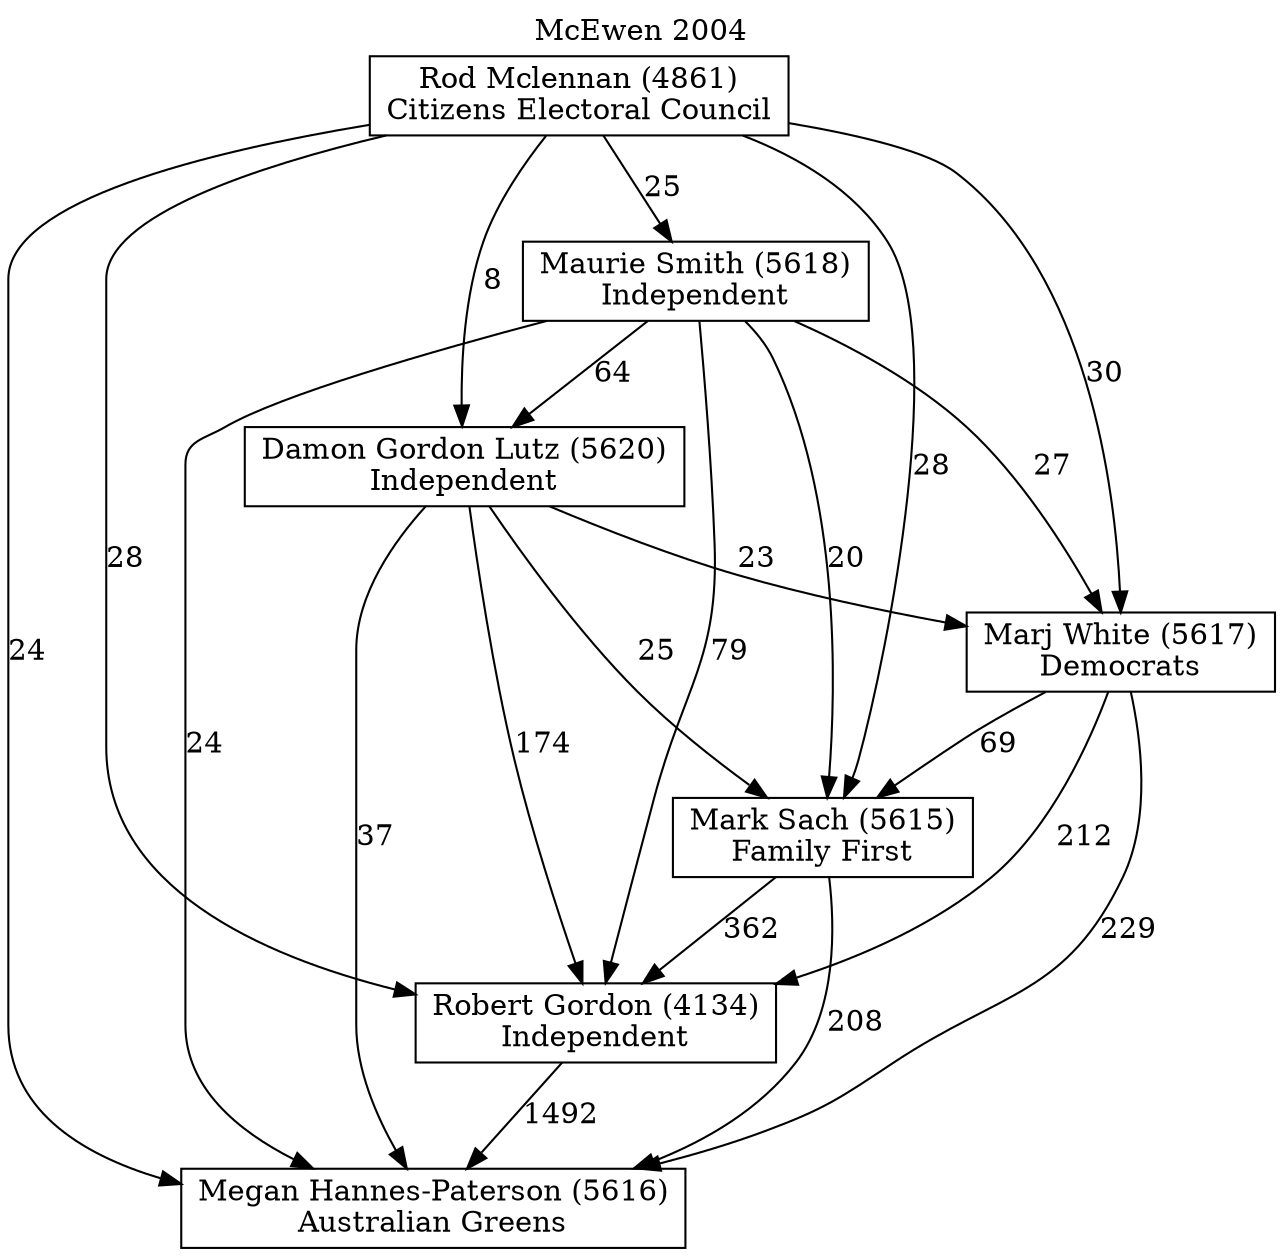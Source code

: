 // House preference flow
digraph "Megan Hannes-Paterson (5616)_McEwen_2004" {
	graph [label="McEwen 2004" labelloc=t mclimit=10]
	node [shape=box]
	"Megan Hannes-Paterson (5616)" [label="Megan Hannes-Paterson (5616)
Australian Greens"]
	"Robert Gordon (4134)" [label="Robert Gordon (4134)
Independent"]
	"Mark Sach (5615)" [label="Mark Sach (5615)
Family First"]
	"Marj White (5617)" [label="Marj White (5617)
Democrats"]
	"Damon Gordon Lutz (5620)" [label="Damon Gordon Lutz (5620)
Independent"]
	"Maurie Smith (5618)" [label="Maurie Smith (5618)
Independent"]
	"Rod Mclennan (4861)" [label="Rod Mclennan (4861)
Citizens Electoral Council"]
	"Megan Hannes-Paterson (5616)" [label="Megan Hannes-Paterson (5616)
Australian Greens"]
	"Mark Sach (5615)" [label="Mark Sach (5615)
Family First"]
	"Marj White (5617)" [label="Marj White (5617)
Democrats"]
	"Damon Gordon Lutz (5620)" [label="Damon Gordon Lutz (5620)
Independent"]
	"Maurie Smith (5618)" [label="Maurie Smith (5618)
Independent"]
	"Rod Mclennan (4861)" [label="Rod Mclennan (4861)
Citizens Electoral Council"]
	"Megan Hannes-Paterson (5616)" [label="Megan Hannes-Paterson (5616)
Australian Greens"]
	"Marj White (5617)" [label="Marj White (5617)
Democrats"]
	"Damon Gordon Lutz (5620)" [label="Damon Gordon Lutz (5620)
Independent"]
	"Maurie Smith (5618)" [label="Maurie Smith (5618)
Independent"]
	"Rod Mclennan (4861)" [label="Rod Mclennan (4861)
Citizens Electoral Council"]
	"Megan Hannes-Paterson (5616)" [label="Megan Hannes-Paterson (5616)
Australian Greens"]
	"Damon Gordon Lutz (5620)" [label="Damon Gordon Lutz (5620)
Independent"]
	"Maurie Smith (5618)" [label="Maurie Smith (5618)
Independent"]
	"Rod Mclennan (4861)" [label="Rod Mclennan (4861)
Citizens Electoral Council"]
	"Megan Hannes-Paterson (5616)" [label="Megan Hannes-Paterson (5616)
Australian Greens"]
	"Maurie Smith (5618)" [label="Maurie Smith (5618)
Independent"]
	"Rod Mclennan (4861)" [label="Rod Mclennan (4861)
Citizens Electoral Council"]
	"Megan Hannes-Paterson (5616)" [label="Megan Hannes-Paterson (5616)
Australian Greens"]
	"Rod Mclennan (4861)" [label="Rod Mclennan (4861)
Citizens Electoral Council"]
	"Rod Mclennan (4861)" [label="Rod Mclennan (4861)
Citizens Electoral Council"]
	"Maurie Smith (5618)" [label="Maurie Smith (5618)
Independent"]
	"Rod Mclennan (4861)" [label="Rod Mclennan (4861)
Citizens Electoral Council"]
	"Rod Mclennan (4861)" [label="Rod Mclennan (4861)
Citizens Electoral Council"]
	"Damon Gordon Lutz (5620)" [label="Damon Gordon Lutz (5620)
Independent"]
	"Maurie Smith (5618)" [label="Maurie Smith (5618)
Independent"]
	"Rod Mclennan (4861)" [label="Rod Mclennan (4861)
Citizens Electoral Council"]
	"Damon Gordon Lutz (5620)" [label="Damon Gordon Lutz (5620)
Independent"]
	"Rod Mclennan (4861)" [label="Rod Mclennan (4861)
Citizens Electoral Council"]
	"Rod Mclennan (4861)" [label="Rod Mclennan (4861)
Citizens Electoral Council"]
	"Maurie Smith (5618)" [label="Maurie Smith (5618)
Independent"]
	"Rod Mclennan (4861)" [label="Rod Mclennan (4861)
Citizens Electoral Council"]
	"Rod Mclennan (4861)" [label="Rod Mclennan (4861)
Citizens Electoral Council"]
	"Marj White (5617)" [label="Marj White (5617)
Democrats"]
	"Damon Gordon Lutz (5620)" [label="Damon Gordon Lutz (5620)
Independent"]
	"Maurie Smith (5618)" [label="Maurie Smith (5618)
Independent"]
	"Rod Mclennan (4861)" [label="Rod Mclennan (4861)
Citizens Electoral Council"]
	"Marj White (5617)" [label="Marj White (5617)
Democrats"]
	"Maurie Smith (5618)" [label="Maurie Smith (5618)
Independent"]
	"Rod Mclennan (4861)" [label="Rod Mclennan (4861)
Citizens Electoral Council"]
	"Marj White (5617)" [label="Marj White (5617)
Democrats"]
	"Rod Mclennan (4861)" [label="Rod Mclennan (4861)
Citizens Electoral Council"]
	"Rod Mclennan (4861)" [label="Rod Mclennan (4861)
Citizens Electoral Council"]
	"Maurie Smith (5618)" [label="Maurie Smith (5618)
Independent"]
	"Rod Mclennan (4861)" [label="Rod Mclennan (4861)
Citizens Electoral Council"]
	"Rod Mclennan (4861)" [label="Rod Mclennan (4861)
Citizens Electoral Council"]
	"Damon Gordon Lutz (5620)" [label="Damon Gordon Lutz (5620)
Independent"]
	"Maurie Smith (5618)" [label="Maurie Smith (5618)
Independent"]
	"Rod Mclennan (4861)" [label="Rod Mclennan (4861)
Citizens Electoral Council"]
	"Damon Gordon Lutz (5620)" [label="Damon Gordon Lutz (5620)
Independent"]
	"Rod Mclennan (4861)" [label="Rod Mclennan (4861)
Citizens Electoral Council"]
	"Rod Mclennan (4861)" [label="Rod Mclennan (4861)
Citizens Electoral Council"]
	"Maurie Smith (5618)" [label="Maurie Smith (5618)
Independent"]
	"Rod Mclennan (4861)" [label="Rod Mclennan (4861)
Citizens Electoral Council"]
	"Rod Mclennan (4861)" [label="Rod Mclennan (4861)
Citizens Electoral Council"]
	"Mark Sach (5615)" [label="Mark Sach (5615)
Family First"]
	"Marj White (5617)" [label="Marj White (5617)
Democrats"]
	"Damon Gordon Lutz (5620)" [label="Damon Gordon Lutz (5620)
Independent"]
	"Maurie Smith (5618)" [label="Maurie Smith (5618)
Independent"]
	"Rod Mclennan (4861)" [label="Rod Mclennan (4861)
Citizens Electoral Council"]
	"Mark Sach (5615)" [label="Mark Sach (5615)
Family First"]
	"Damon Gordon Lutz (5620)" [label="Damon Gordon Lutz (5620)
Independent"]
	"Maurie Smith (5618)" [label="Maurie Smith (5618)
Independent"]
	"Rod Mclennan (4861)" [label="Rod Mclennan (4861)
Citizens Electoral Council"]
	"Mark Sach (5615)" [label="Mark Sach (5615)
Family First"]
	"Maurie Smith (5618)" [label="Maurie Smith (5618)
Independent"]
	"Rod Mclennan (4861)" [label="Rod Mclennan (4861)
Citizens Electoral Council"]
	"Mark Sach (5615)" [label="Mark Sach (5615)
Family First"]
	"Rod Mclennan (4861)" [label="Rod Mclennan (4861)
Citizens Electoral Council"]
	"Rod Mclennan (4861)" [label="Rod Mclennan (4861)
Citizens Electoral Council"]
	"Maurie Smith (5618)" [label="Maurie Smith (5618)
Independent"]
	"Rod Mclennan (4861)" [label="Rod Mclennan (4861)
Citizens Electoral Council"]
	"Rod Mclennan (4861)" [label="Rod Mclennan (4861)
Citizens Electoral Council"]
	"Damon Gordon Lutz (5620)" [label="Damon Gordon Lutz (5620)
Independent"]
	"Maurie Smith (5618)" [label="Maurie Smith (5618)
Independent"]
	"Rod Mclennan (4861)" [label="Rod Mclennan (4861)
Citizens Electoral Council"]
	"Damon Gordon Lutz (5620)" [label="Damon Gordon Lutz (5620)
Independent"]
	"Rod Mclennan (4861)" [label="Rod Mclennan (4861)
Citizens Electoral Council"]
	"Rod Mclennan (4861)" [label="Rod Mclennan (4861)
Citizens Electoral Council"]
	"Maurie Smith (5618)" [label="Maurie Smith (5618)
Independent"]
	"Rod Mclennan (4861)" [label="Rod Mclennan (4861)
Citizens Electoral Council"]
	"Rod Mclennan (4861)" [label="Rod Mclennan (4861)
Citizens Electoral Council"]
	"Marj White (5617)" [label="Marj White (5617)
Democrats"]
	"Damon Gordon Lutz (5620)" [label="Damon Gordon Lutz (5620)
Independent"]
	"Maurie Smith (5618)" [label="Maurie Smith (5618)
Independent"]
	"Rod Mclennan (4861)" [label="Rod Mclennan (4861)
Citizens Electoral Council"]
	"Marj White (5617)" [label="Marj White (5617)
Democrats"]
	"Maurie Smith (5618)" [label="Maurie Smith (5618)
Independent"]
	"Rod Mclennan (4861)" [label="Rod Mclennan (4861)
Citizens Electoral Council"]
	"Marj White (5617)" [label="Marj White (5617)
Democrats"]
	"Rod Mclennan (4861)" [label="Rod Mclennan (4861)
Citizens Electoral Council"]
	"Rod Mclennan (4861)" [label="Rod Mclennan (4861)
Citizens Electoral Council"]
	"Maurie Smith (5618)" [label="Maurie Smith (5618)
Independent"]
	"Rod Mclennan (4861)" [label="Rod Mclennan (4861)
Citizens Electoral Council"]
	"Rod Mclennan (4861)" [label="Rod Mclennan (4861)
Citizens Electoral Council"]
	"Damon Gordon Lutz (5620)" [label="Damon Gordon Lutz (5620)
Independent"]
	"Maurie Smith (5618)" [label="Maurie Smith (5618)
Independent"]
	"Rod Mclennan (4861)" [label="Rod Mclennan (4861)
Citizens Electoral Council"]
	"Damon Gordon Lutz (5620)" [label="Damon Gordon Lutz (5620)
Independent"]
	"Rod Mclennan (4861)" [label="Rod Mclennan (4861)
Citizens Electoral Council"]
	"Rod Mclennan (4861)" [label="Rod Mclennan (4861)
Citizens Electoral Council"]
	"Maurie Smith (5618)" [label="Maurie Smith (5618)
Independent"]
	"Rod Mclennan (4861)" [label="Rod Mclennan (4861)
Citizens Electoral Council"]
	"Rod Mclennan (4861)" [label="Rod Mclennan (4861)
Citizens Electoral Council"]
	"Robert Gordon (4134)" [label="Robert Gordon (4134)
Independent"]
	"Mark Sach (5615)" [label="Mark Sach (5615)
Family First"]
	"Marj White (5617)" [label="Marj White (5617)
Democrats"]
	"Damon Gordon Lutz (5620)" [label="Damon Gordon Lutz (5620)
Independent"]
	"Maurie Smith (5618)" [label="Maurie Smith (5618)
Independent"]
	"Rod Mclennan (4861)" [label="Rod Mclennan (4861)
Citizens Electoral Council"]
	"Robert Gordon (4134)" [label="Robert Gordon (4134)
Independent"]
	"Marj White (5617)" [label="Marj White (5617)
Democrats"]
	"Damon Gordon Lutz (5620)" [label="Damon Gordon Lutz (5620)
Independent"]
	"Maurie Smith (5618)" [label="Maurie Smith (5618)
Independent"]
	"Rod Mclennan (4861)" [label="Rod Mclennan (4861)
Citizens Electoral Council"]
	"Robert Gordon (4134)" [label="Robert Gordon (4134)
Independent"]
	"Damon Gordon Lutz (5620)" [label="Damon Gordon Lutz (5620)
Independent"]
	"Maurie Smith (5618)" [label="Maurie Smith (5618)
Independent"]
	"Rod Mclennan (4861)" [label="Rod Mclennan (4861)
Citizens Electoral Council"]
	"Robert Gordon (4134)" [label="Robert Gordon (4134)
Independent"]
	"Maurie Smith (5618)" [label="Maurie Smith (5618)
Independent"]
	"Rod Mclennan (4861)" [label="Rod Mclennan (4861)
Citizens Electoral Council"]
	"Robert Gordon (4134)" [label="Robert Gordon (4134)
Independent"]
	"Rod Mclennan (4861)" [label="Rod Mclennan (4861)
Citizens Electoral Council"]
	"Rod Mclennan (4861)" [label="Rod Mclennan (4861)
Citizens Electoral Council"]
	"Maurie Smith (5618)" [label="Maurie Smith (5618)
Independent"]
	"Rod Mclennan (4861)" [label="Rod Mclennan (4861)
Citizens Electoral Council"]
	"Rod Mclennan (4861)" [label="Rod Mclennan (4861)
Citizens Electoral Council"]
	"Damon Gordon Lutz (5620)" [label="Damon Gordon Lutz (5620)
Independent"]
	"Maurie Smith (5618)" [label="Maurie Smith (5618)
Independent"]
	"Rod Mclennan (4861)" [label="Rod Mclennan (4861)
Citizens Electoral Council"]
	"Damon Gordon Lutz (5620)" [label="Damon Gordon Lutz (5620)
Independent"]
	"Rod Mclennan (4861)" [label="Rod Mclennan (4861)
Citizens Electoral Council"]
	"Rod Mclennan (4861)" [label="Rod Mclennan (4861)
Citizens Electoral Council"]
	"Maurie Smith (5618)" [label="Maurie Smith (5618)
Independent"]
	"Rod Mclennan (4861)" [label="Rod Mclennan (4861)
Citizens Electoral Council"]
	"Rod Mclennan (4861)" [label="Rod Mclennan (4861)
Citizens Electoral Council"]
	"Marj White (5617)" [label="Marj White (5617)
Democrats"]
	"Damon Gordon Lutz (5620)" [label="Damon Gordon Lutz (5620)
Independent"]
	"Maurie Smith (5618)" [label="Maurie Smith (5618)
Independent"]
	"Rod Mclennan (4861)" [label="Rod Mclennan (4861)
Citizens Electoral Council"]
	"Marj White (5617)" [label="Marj White (5617)
Democrats"]
	"Maurie Smith (5618)" [label="Maurie Smith (5618)
Independent"]
	"Rod Mclennan (4861)" [label="Rod Mclennan (4861)
Citizens Electoral Council"]
	"Marj White (5617)" [label="Marj White (5617)
Democrats"]
	"Rod Mclennan (4861)" [label="Rod Mclennan (4861)
Citizens Electoral Council"]
	"Rod Mclennan (4861)" [label="Rod Mclennan (4861)
Citizens Electoral Council"]
	"Maurie Smith (5618)" [label="Maurie Smith (5618)
Independent"]
	"Rod Mclennan (4861)" [label="Rod Mclennan (4861)
Citizens Electoral Council"]
	"Rod Mclennan (4861)" [label="Rod Mclennan (4861)
Citizens Electoral Council"]
	"Damon Gordon Lutz (5620)" [label="Damon Gordon Lutz (5620)
Independent"]
	"Maurie Smith (5618)" [label="Maurie Smith (5618)
Independent"]
	"Rod Mclennan (4861)" [label="Rod Mclennan (4861)
Citizens Electoral Council"]
	"Damon Gordon Lutz (5620)" [label="Damon Gordon Lutz (5620)
Independent"]
	"Rod Mclennan (4861)" [label="Rod Mclennan (4861)
Citizens Electoral Council"]
	"Rod Mclennan (4861)" [label="Rod Mclennan (4861)
Citizens Electoral Council"]
	"Maurie Smith (5618)" [label="Maurie Smith (5618)
Independent"]
	"Rod Mclennan (4861)" [label="Rod Mclennan (4861)
Citizens Electoral Council"]
	"Rod Mclennan (4861)" [label="Rod Mclennan (4861)
Citizens Electoral Council"]
	"Mark Sach (5615)" [label="Mark Sach (5615)
Family First"]
	"Marj White (5617)" [label="Marj White (5617)
Democrats"]
	"Damon Gordon Lutz (5620)" [label="Damon Gordon Lutz (5620)
Independent"]
	"Maurie Smith (5618)" [label="Maurie Smith (5618)
Independent"]
	"Rod Mclennan (4861)" [label="Rod Mclennan (4861)
Citizens Electoral Council"]
	"Mark Sach (5615)" [label="Mark Sach (5615)
Family First"]
	"Damon Gordon Lutz (5620)" [label="Damon Gordon Lutz (5620)
Independent"]
	"Maurie Smith (5618)" [label="Maurie Smith (5618)
Independent"]
	"Rod Mclennan (4861)" [label="Rod Mclennan (4861)
Citizens Electoral Council"]
	"Mark Sach (5615)" [label="Mark Sach (5615)
Family First"]
	"Maurie Smith (5618)" [label="Maurie Smith (5618)
Independent"]
	"Rod Mclennan (4861)" [label="Rod Mclennan (4861)
Citizens Electoral Council"]
	"Mark Sach (5615)" [label="Mark Sach (5615)
Family First"]
	"Rod Mclennan (4861)" [label="Rod Mclennan (4861)
Citizens Electoral Council"]
	"Rod Mclennan (4861)" [label="Rod Mclennan (4861)
Citizens Electoral Council"]
	"Maurie Smith (5618)" [label="Maurie Smith (5618)
Independent"]
	"Rod Mclennan (4861)" [label="Rod Mclennan (4861)
Citizens Electoral Council"]
	"Rod Mclennan (4861)" [label="Rod Mclennan (4861)
Citizens Electoral Council"]
	"Damon Gordon Lutz (5620)" [label="Damon Gordon Lutz (5620)
Independent"]
	"Maurie Smith (5618)" [label="Maurie Smith (5618)
Independent"]
	"Rod Mclennan (4861)" [label="Rod Mclennan (4861)
Citizens Electoral Council"]
	"Damon Gordon Lutz (5620)" [label="Damon Gordon Lutz (5620)
Independent"]
	"Rod Mclennan (4861)" [label="Rod Mclennan (4861)
Citizens Electoral Council"]
	"Rod Mclennan (4861)" [label="Rod Mclennan (4861)
Citizens Electoral Council"]
	"Maurie Smith (5618)" [label="Maurie Smith (5618)
Independent"]
	"Rod Mclennan (4861)" [label="Rod Mclennan (4861)
Citizens Electoral Council"]
	"Rod Mclennan (4861)" [label="Rod Mclennan (4861)
Citizens Electoral Council"]
	"Marj White (5617)" [label="Marj White (5617)
Democrats"]
	"Damon Gordon Lutz (5620)" [label="Damon Gordon Lutz (5620)
Independent"]
	"Maurie Smith (5618)" [label="Maurie Smith (5618)
Independent"]
	"Rod Mclennan (4861)" [label="Rod Mclennan (4861)
Citizens Electoral Council"]
	"Marj White (5617)" [label="Marj White (5617)
Democrats"]
	"Maurie Smith (5618)" [label="Maurie Smith (5618)
Independent"]
	"Rod Mclennan (4861)" [label="Rod Mclennan (4861)
Citizens Electoral Council"]
	"Marj White (5617)" [label="Marj White (5617)
Democrats"]
	"Rod Mclennan (4861)" [label="Rod Mclennan (4861)
Citizens Electoral Council"]
	"Rod Mclennan (4861)" [label="Rod Mclennan (4861)
Citizens Electoral Council"]
	"Maurie Smith (5618)" [label="Maurie Smith (5618)
Independent"]
	"Rod Mclennan (4861)" [label="Rod Mclennan (4861)
Citizens Electoral Council"]
	"Rod Mclennan (4861)" [label="Rod Mclennan (4861)
Citizens Electoral Council"]
	"Damon Gordon Lutz (5620)" [label="Damon Gordon Lutz (5620)
Independent"]
	"Maurie Smith (5618)" [label="Maurie Smith (5618)
Independent"]
	"Rod Mclennan (4861)" [label="Rod Mclennan (4861)
Citizens Electoral Council"]
	"Damon Gordon Lutz (5620)" [label="Damon Gordon Lutz (5620)
Independent"]
	"Rod Mclennan (4861)" [label="Rod Mclennan (4861)
Citizens Electoral Council"]
	"Rod Mclennan (4861)" [label="Rod Mclennan (4861)
Citizens Electoral Council"]
	"Maurie Smith (5618)" [label="Maurie Smith (5618)
Independent"]
	"Rod Mclennan (4861)" [label="Rod Mclennan (4861)
Citizens Electoral Council"]
	"Rod Mclennan (4861)" [label="Rod Mclennan (4861)
Citizens Electoral Council"]
	"Robert Gordon (4134)" -> "Megan Hannes-Paterson (5616)" [label=1492]
	"Mark Sach (5615)" -> "Robert Gordon (4134)" [label=362]
	"Marj White (5617)" -> "Mark Sach (5615)" [label=69]
	"Damon Gordon Lutz (5620)" -> "Marj White (5617)" [label=23]
	"Maurie Smith (5618)" -> "Damon Gordon Lutz (5620)" [label=64]
	"Rod Mclennan (4861)" -> "Maurie Smith (5618)" [label=25]
	"Mark Sach (5615)" -> "Megan Hannes-Paterson (5616)" [label=208]
	"Marj White (5617)" -> "Megan Hannes-Paterson (5616)" [label=229]
	"Damon Gordon Lutz (5620)" -> "Megan Hannes-Paterson (5616)" [label=37]
	"Maurie Smith (5618)" -> "Megan Hannes-Paterson (5616)" [label=24]
	"Rod Mclennan (4861)" -> "Megan Hannes-Paterson (5616)" [label=24]
	"Rod Mclennan (4861)" -> "Damon Gordon Lutz (5620)" [label=8]
	"Maurie Smith (5618)" -> "Marj White (5617)" [label=27]
	"Rod Mclennan (4861)" -> "Marj White (5617)" [label=30]
	"Damon Gordon Lutz (5620)" -> "Mark Sach (5615)" [label=25]
	"Maurie Smith (5618)" -> "Mark Sach (5615)" [label=20]
	"Rod Mclennan (4861)" -> "Mark Sach (5615)" [label=28]
	"Marj White (5617)" -> "Robert Gordon (4134)" [label=212]
	"Damon Gordon Lutz (5620)" -> "Robert Gordon (4134)" [label=174]
	"Maurie Smith (5618)" -> "Robert Gordon (4134)" [label=79]
	"Rod Mclennan (4861)" -> "Robert Gordon (4134)" [label=28]
}
